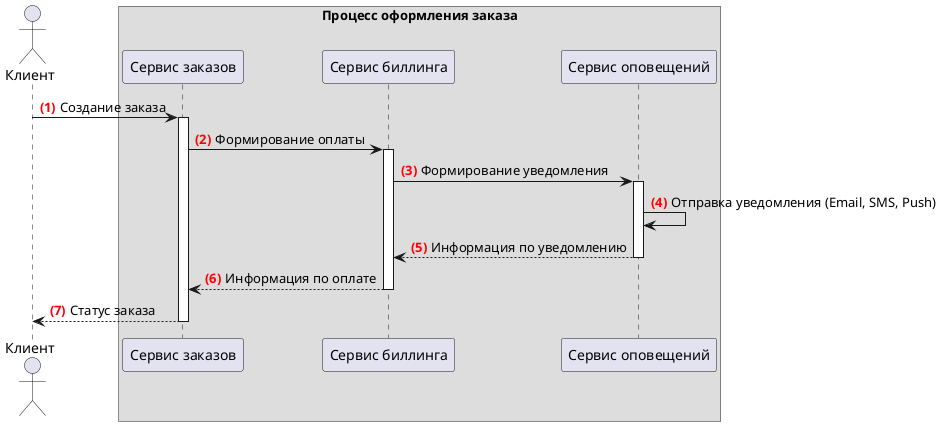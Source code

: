 @startuml
actor "Клиент" as client
autonumber "<font color=red><b>(0)"
box "Процесс оформления заказа"
participant "Сервис заказов" as order
participant "Сервис биллинга" as billing
participant "Сервис оповещений" as notification
end box

client -> order++: Создание заказа
order -> billing++: Формирование оплаты
billing -> notification++:  Формирование уведомления
notification -> notification:  Отправка уведомления (Email, SMS, Push)
notification --> billing--:  Информация по уведомлению
billing --> order--:  Информация по оплате
order --> client--:  Статус заказа
@enduml
